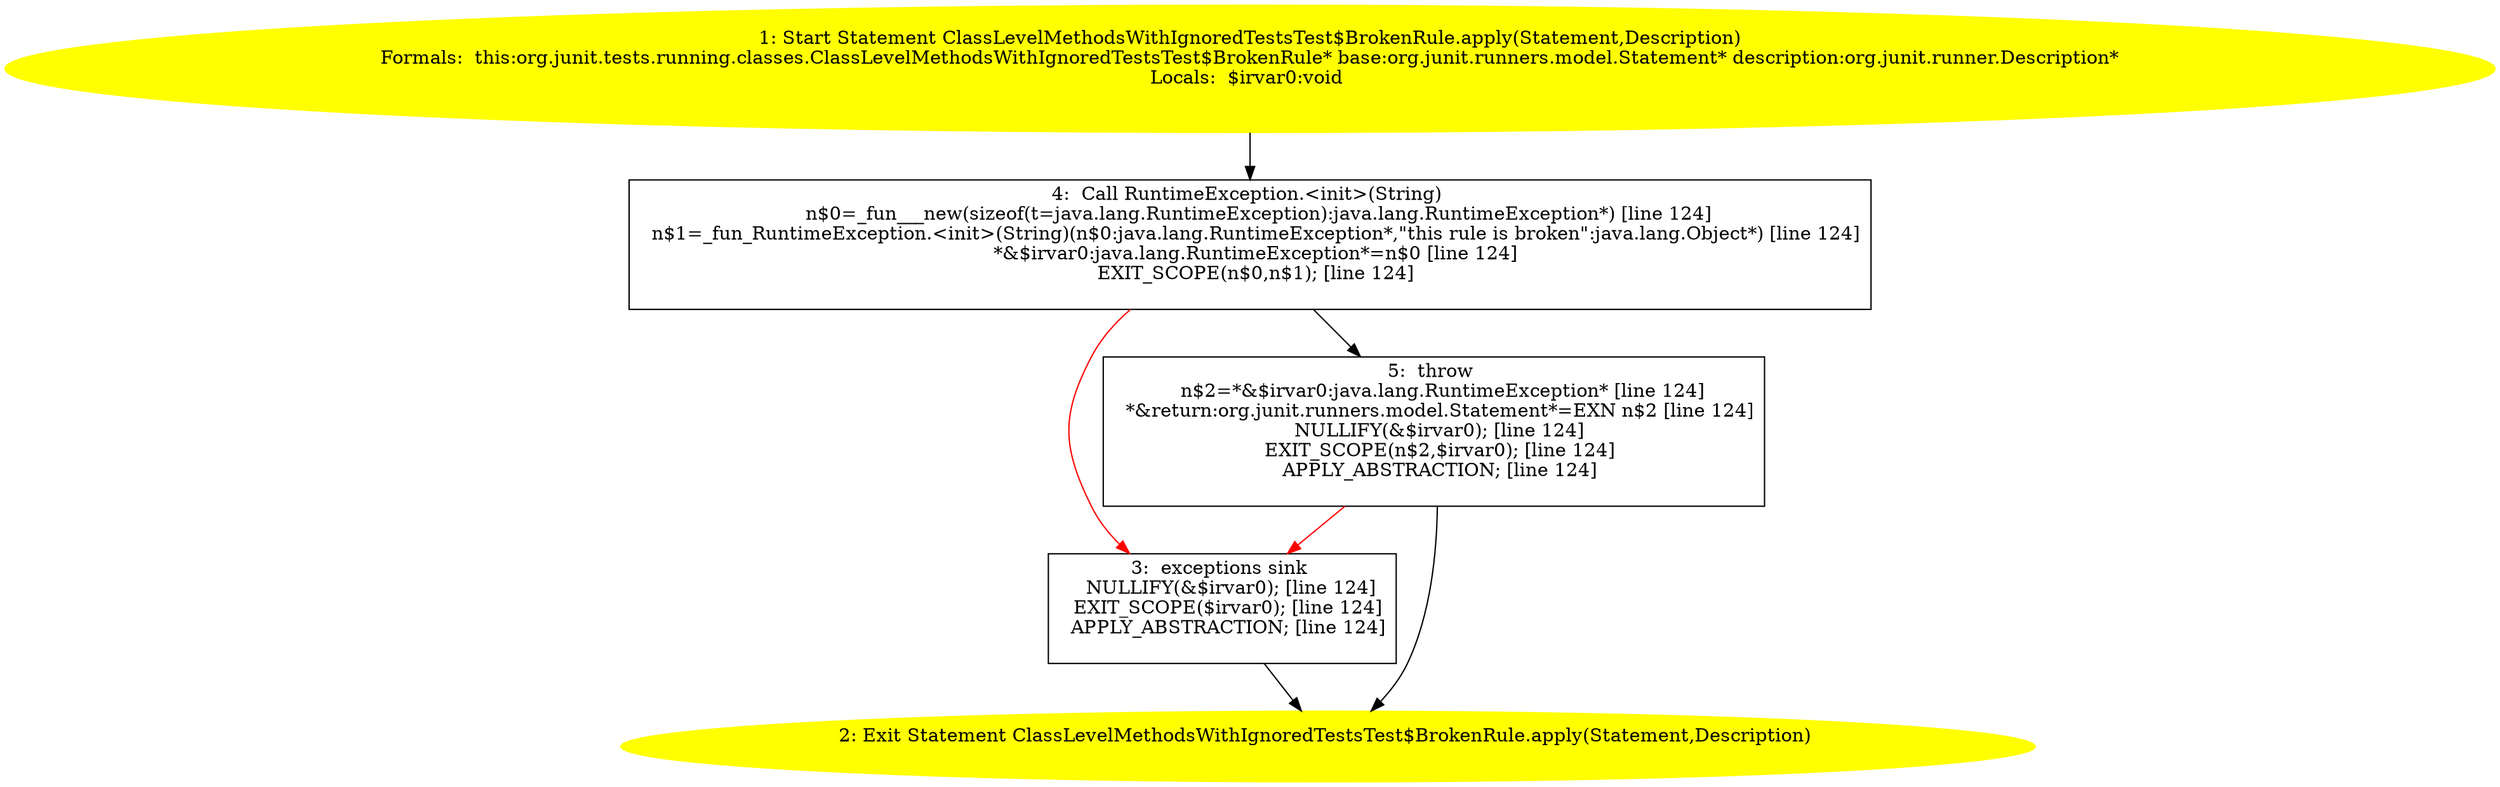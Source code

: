 /* @generated */
digraph cfg {
"org.junit.tests.running.classes.ClassLevelMethodsWithIgnoredTestsTest$BrokenRule.apply(org.junit.run.c28514c81477a4d3dc4722929be21aa4_1" [label="1: Start Statement ClassLevelMethodsWithIgnoredTestsTest$BrokenRule.apply(Statement,Description)\nFormals:  this:org.junit.tests.running.classes.ClassLevelMethodsWithIgnoredTestsTest$BrokenRule* base:org.junit.runners.model.Statement* description:org.junit.runner.Description*\nLocals:  $irvar0:void \n  " color=yellow style=filled]
	

	 "org.junit.tests.running.classes.ClassLevelMethodsWithIgnoredTestsTest$BrokenRule.apply(org.junit.run.c28514c81477a4d3dc4722929be21aa4_1" -> "org.junit.tests.running.classes.ClassLevelMethodsWithIgnoredTestsTest$BrokenRule.apply(org.junit.run.c28514c81477a4d3dc4722929be21aa4_4" ;
"org.junit.tests.running.classes.ClassLevelMethodsWithIgnoredTestsTest$BrokenRule.apply(org.junit.run.c28514c81477a4d3dc4722929be21aa4_2" [label="2: Exit Statement ClassLevelMethodsWithIgnoredTestsTest$BrokenRule.apply(Statement,Description) \n  " color=yellow style=filled]
	

"org.junit.tests.running.classes.ClassLevelMethodsWithIgnoredTestsTest$BrokenRule.apply(org.junit.run.c28514c81477a4d3dc4722929be21aa4_3" [label="3:  exceptions sink \n   NULLIFY(&$irvar0); [line 124]\n  EXIT_SCOPE($irvar0); [line 124]\n  APPLY_ABSTRACTION; [line 124]\n " shape="box"]
	

	 "org.junit.tests.running.classes.ClassLevelMethodsWithIgnoredTestsTest$BrokenRule.apply(org.junit.run.c28514c81477a4d3dc4722929be21aa4_3" -> "org.junit.tests.running.classes.ClassLevelMethodsWithIgnoredTestsTest$BrokenRule.apply(org.junit.run.c28514c81477a4d3dc4722929be21aa4_2" ;
"org.junit.tests.running.classes.ClassLevelMethodsWithIgnoredTestsTest$BrokenRule.apply(org.junit.run.c28514c81477a4d3dc4722929be21aa4_4" [label="4:  Call RuntimeException.<init>(String) \n   n$0=_fun___new(sizeof(t=java.lang.RuntimeException):java.lang.RuntimeException*) [line 124]\n  n$1=_fun_RuntimeException.<init>(String)(n$0:java.lang.RuntimeException*,\"this rule is broken\":java.lang.Object*) [line 124]\n  *&$irvar0:java.lang.RuntimeException*=n$0 [line 124]\n  EXIT_SCOPE(n$0,n$1); [line 124]\n " shape="box"]
	

	 "org.junit.tests.running.classes.ClassLevelMethodsWithIgnoredTestsTest$BrokenRule.apply(org.junit.run.c28514c81477a4d3dc4722929be21aa4_4" -> "org.junit.tests.running.classes.ClassLevelMethodsWithIgnoredTestsTest$BrokenRule.apply(org.junit.run.c28514c81477a4d3dc4722929be21aa4_5" ;
	 "org.junit.tests.running.classes.ClassLevelMethodsWithIgnoredTestsTest$BrokenRule.apply(org.junit.run.c28514c81477a4d3dc4722929be21aa4_4" -> "org.junit.tests.running.classes.ClassLevelMethodsWithIgnoredTestsTest$BrokenRule.apply(org.junit.run.c28514c81477a4d3dc4722929be21aa4_3" [color="red" ];
"org.junit.tests.running.classes.ClassLevelMethodsWithIgnoredTestsTest$BrokenRule.apply(org.junit.run.c28514c81477a4d3dc4722929be21aa4_5" [label="5:  throw \n   n$2=*&$irvar0:java.lang.RuntimeException* [line 124]\n  *&return:org.junit.runners.model.Statement*=EXN n$2 [line 124]\n  NULLIFY(&$irvar0); [line 124]\n  EXIT_SCOPE(n$2,$irvar0); [line 124]\n  APPLY_ABSTRACTION; [line 124]\n " shape="box"]
	

	 "org.junit.tests.running.classes.ClassLevelMethodsWithIgnoredTestsTest$BrokenRule.apply(org.junit.run.c28514c81477a4d3dc4722929be21aa4_5" -> "org.junit.tests.running.classes.ClassLevelMethodsWithIgnoredTestsTest$BrokenRule.apply(org.junit.run.c28514c81477a4d3dc4722929be21aa4_2" ;
	 "org.junit.tests.running.classes.ClassLevelMethodsWithIgnoredTestsTest$BrokenRule.apply(org.junit.run.c28514c81477a4d3dc4722929be21aa4_5" -> "org.junit.tests.running.classes.ClassLevelMethodsWithIgnoredTestsTest$BrokenRule.apply(org.junit.run.c28514c81477a4d3dc4722929be21aa4_3" [color="red" ];
}
